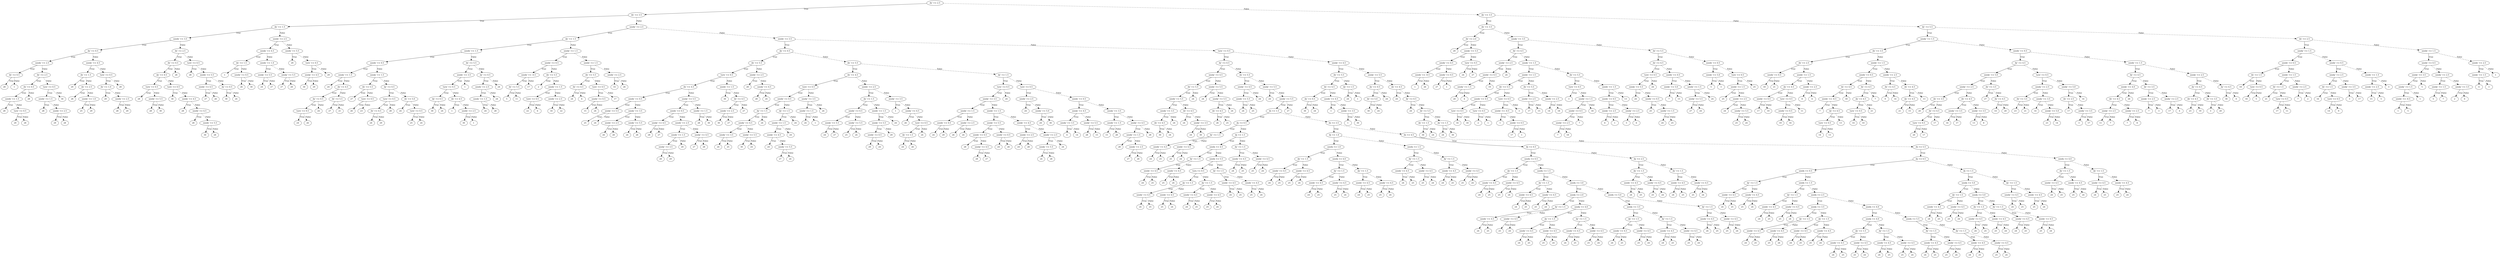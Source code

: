 digraph {
0 [label="dy' <= 2.5"];
1 [label="dx' <= 3.5"];
2 [label="dy' <= 1.5"];
3 [label="seedx' <= 3.5"];
4 [label="dy' <= 0.5"];
5 [label="seedy' <= 2.5"];
6 [label="dx' <= 0.5"];
7 [label="28"];
6 -> 7 [label="True"];
8 [label="1"];
6 -> 8 [style="dashed", label="False"];
5 -> 6 [label="True"];
9 [label="dx' <= 2.5"];
10 [label="dx' <= 0.5"];
11 [label="seedx' <= 1.5"];
12 [label="28"];
11 -> 12 [label="True"];
13 [label="turn' <= 0.5"];
14 [label="29"];
13 -> 14 [label="True"];
15 [label="28"];
13 -> 15 [style="dashed", label="False"];
11 -> 13 [style="dashed", label="False"];
10 -> 11 [label="True"];
16 [label="28"];
10 -> 16 [style="dashed", label="False"];
9 -> 10 [label="True"];
17 [label="turn' <= 0.5"];
18 [label="seedx' <= 1.5"];
19 [label="28"];
18 -> 19 [label="True"];
20 [label="seedx' <= 2.5"];
21 [label="29"];
20 -> 21 [label="True"];
22 [label="28"];
20 -> 22 [style="dashed", label="False"];
18 -> 20 [style="dashed", label="False"];
17 -> 18 [label="True"];
23 [label="30"];
17 -> 23 [style="dashed", label="False"];
9 -> 17 [style="dashed", label="False"];
5 -> 9 [style="dashed", label="False"];
4 -> 5 [label="True"];
24 [label="seedy' <= 4.5"];
25 [label="dx' <= 1.5"];
26 [label="29"];
25 -> 26 [label="True"];
27 [label="dx' <= 2.5"];
28 [label="28"];
27 -> 28 [label="True"];
29 [label="seedx' <= 1.0"];
30 [label="25"];
29 -> 30 [label="True"];
31 [label="29"];
29 -> 31 [style="dashed", label="False"];
27 -> 29 [style="dashed", label="False"];
25 -> 27 [style="dashed", label="False"];
24 -> 25 [label="True"];
32 [label="turn' <= 0.5"];
33 [label="dx' <= 1.0"];
34 [label="29"];
33 -> 34 [label="True"];
35 [label="seedx' <= 2.5"];
36 [label="28"];
35 -> 36 [label="True"];
37 [label="29"];
35 -> 37 [style="dashed", label="False"];
33 -> 35 [style="dashed", label="False"];
32 -> 33 [label="True"];
38 [label="28"];
32 -> 38 [style="dashed", label="False"];
24 -> 32 [style="dashed", label="False"];
4 -> 24 [style="dashed", label="False"];
3 -> 4 [label="True"];
39 [label="dx' <= 2.5"];
40 [label="dx' <= 0.5"];
41 [label="dy' <= 0.5"];
42 [label="turn' <= 0.5"];
43 [label="28"];
42 -> 43 [label="True"];
44 [label="seedx' <= 5.5"];
45 [label="28"];
44 -> 45 [label="True"];
46 [label="30"];
44 -> 46 [style="dashed", label="False"];
42 -> 44 [style="dashed", label="False"];
41 -> 42 [label="True"];
47 [label="turn' <= 0.5"];
48 [label="30"];
47 -> 48 [label="True"];
49 [label="seedy' <= 4.5"];
50 [label="28"];
49 -> 50 [label="True"];
51 [label="seedx' <= 4.5"];
52 [label="28"];
51 -> 52 [label="True"];
53 [label="seedx' <= 5.5"];
54 [label="30"];
53 -> 54 [label="True"];
55 [label="28"];
53 -> 55 [style="dashed", label="False"];
51 -> 53 [style="dashed", label="False"];
49 -> 51 [style="dashed", label="False"];
47 -> 49 [style="dashed", label="False"];
41 -> 47 [style="dashed", label="False"];
40 -> 41 [label="True"];
56 [label="28"];
40 -> 56 [style="dashed", label="False"];
39 -> 40 [label="True"];
57 [label="turn' <= 0.5"];
58 [label="28"];
57 -> 58 [label="True"];
59 [label="seedx' <= 5.5"];
60 [label="seedx' <= 4.5"];
61 [label="27"];
60 -> 61 [label="True"];
62 [label="26"];
60 -> 62 [style="dashed", label="False"];
59 -> 60 [label="True"];
63 [label="dy' <= 0.5"];
64 [label="30"];
63 -> 64 [label="True"];
65 [label="24"];
63 -> 65 [style="dashed", label="False"];
59 -> 63 [style="dashed", label="False"];
57 -> 59 [style="dashed", label="False"];
39 -> 57 [style="dashed", label="False"];
3 -> 39 [style="dashed", label="False"];
2 -> 3 [label="True"];
66 [label="seedx' <= 2.5"];
67 [label="seedy' <= 4.5"];
68 [label="dx' <= 1.5"];
69 [label="1"];
68 -> 69 [label="True"];
70 [label="seedx' <= 0.5"];
71 [label="26"];
70 -> 71 [label="True"];
72 [label="30"];
70 -> 72 [style="dashed", label="False"];
68 -> 70 [style="dashed", label="False"];
67 -> 68 [label="True"];
73 [label="seedx' <= 1.0"];
74 [label="seedy' <= 5.5"];
75 [label="24"];
74 -> 75 [label="True"];
76 [label="27"];
74 -> 76 [style="dashed", label="False"];
73 -> 74 [label="True"];
77 [label="seedy' <= 5.5"];
78 [label="27"];
77 -> 78 [label="True"];
79 [label="28"];
77 -> 79 [style="dashed", label="False"];
73 -> 77 [style="dashed", label="False"];
67 -> 73 [style="dashed", label="False"];
66 -> 67 [label="True"];
80 [label="seedx' <= 5.5"];
81 [label="29"];
80 -> 81 [label="True"];
82 [label="turn' <= 0.5"];
83 [label="seedy' <= 4.5"];
84 [label="30"];
83 -> 84 [label="True"];
85 [label="29"];
83 -> 85 [style="dashed", label="False"];
82 -> 83 [label="True"];
86 [label="29"];
82 -> 86 [style="dashed", label="False"];
80 -> 82 [style="dashed", label="False"];
66 -> 80 [style="dashed", label="False"];
2 -> 66 [style="dashed", label="False"];
1 -> 2 [label="True"];
87 [label="seedy' <= 2.5"];
88 [label="dy' <= 1.5"];
89 [label="seedx' <= 1.5"];
90 [label="seedx' <= 0.5"];
91 [label="seedy' <= 1.5"];
92 [label="24"];
91 -> 92 [label="True"];
93 [label="dx' <= 4.5"];
94 [label="dy' <= 0.5"];
95 [label="turn' <= 0.5"];
96 [label="24"];
95 -> 96 [label="True"];
97 [label="26"];
95 -> 97 [style="dashed", label="False"];
94 -> 95 [label="True"];
98 [label="24"];
94 -> 98 [style="dashed", label="False"];
93 -> 94 [label="True"];
99 [label="dx' <= 5.5"];
100 [label="27"];
99 -> 100 [label="True"];
101 [label="21"];
99 -> 101 [style="dashed", label="False"];
93 -> 99 [style="dashed", label="False"];
91 -> 93 [style="dashed", label="False"];
90 -> 91 [label="True"];
102 [label="seedy' <= 1.5"];
103 [label="dx' <= 5.5"];
104 [label="27"];
103 -> 104 [label="True"];
105 [label="turn' <= 0.5"];
106 [label="26"];
105 -> 106 [label="True"];
107 [label="23"];
105 -> 107 [style="dashed", label="False"];
103 -> 105 [style="dashed", label="False"];
102 -> 103 [label="True"];
108 [label="dy' <= 0.5"];
109 [label="turn' <= 0.5"];
110 [label="dx' <= 4.5"];
111 [label="24"];
110 -> 111 [label="True"];
112 [label="29"];
110 -> 112 [style="dashed", label="False"];
109 -> 110 [label="True"];
113 [label="28"];
109 -> 113 [style="dashed", label="False"];
108 -> 109 [label="True"];
114 [label="dx' <= 5.0"];
115 [label="24"];
114 -> 115 [label="True"];
116 [label="turn' <= 0.5"];
117 [label="25"];
116 -> 117 [label="True"];
118 [label="24"];
116 -> 118 [style="dashed", label="False"];
114 -> 116 [style="dashed", label="False"];
108 -> 114 [style="dashed", label="False"];
102 -> 108 [style="dashed", label="False"];
90 -> 102 [style="dashed", label="False"];
89 -> 90 [label="True"];
119 [label="dx' <= 5.5"];
120 [label="seedx' <= 3.5"];
121 [label="turn' <= 0.5"];
122 [label="dy' <= 0.5"];
123 [label="30"];
122 -> 123 [label="True"];
124 [label="24"];
122 -> 124 [style="dashed", label="False"];
121 -> 122 [label="True"];
125 [label="dx' <= 4.5"];
126 [label="1"];
125 -> 126 [label="True"];
127 [label="seedx' <= 2.5"];
128 [label="30"];
127 -> 128 [label="True"];
129 [label="1"];
127 -> 129 [style="dashed", label="False"];
125 -> 127 [style="dashed", label="False"];
121 -> 125 [style="dashed", label="False"];
120 -> 121 [label="True"];
130 [label="1"];
120 -> 130 [style="dashed", label="False"];
119 -> 120 [label="True"];
131 [label="dy' <= 0.5"];
132 [label="seedx' <= 2.5"];
133 [label="seedy' <= 1.5"];
134 [label="24"];
133 -> 134 [label="True"];
135 [label="28"];
133 -> 135 [style="dashed", label="False"];
132 -> 133 [label="True"];
136 [label="24"];
132 -> 136 [style="dashed", label="False"];
131 -> 132 [label="True"];
137 [label="24"];
131 -> 137 [style="dashed", label="False"];
119 -> 131 [style="dashed", label="False"];
89 -> 119 [style="dashed", label="False"];
88 -> 89 [label="True"];
138 [label="seedy' <= 1.5"];
139 [label="seedx' <= 0.5"];
140 [label="seedx' <= -0.5"];
141 [label="dx' <= 5.5"];
142 [label="5"];
141 -> 142 [label="True"];
143 [label="11"];
141 -> 143 [style="dashed", label="False"];
140 -> 141 [label="True"];
144 [label="17"];
140 -> 144 [style="dashed", label="False"];
139 -> 140 [label="True"];
145 [label="dx' <= 5.5"];
146 [label="2"];
145 -> 146 [label="True"];
147 [label="seedx' <= 1.5"];
148 [label="turn' <= 0.5"];
149 [label="22"];
148 -> 149 [label="True"];
150 [label="6"];
148 -> 150 [style="dashed", label="False"];
147 -> 148 [label="True"];
151 [label="seedx' <= 2.5"];
152 [label="16"];
151 -> 152 [label="True"];
153 [label="22"];
151 -> 153 [style="dashed", label="False"];
147 -> 151 [style="dashed", label="False"];
145 -> 147 [style="dashed", label="False"];
139 -> 145 [style="dashed", label="False"];
138 -> 139 [label="True"];
154 [label="seedx' <= 1.5"];
155 [label="dx' <= 5.5"];
156 [label="dx' <= 4.5"];
157 [label="24"];
156 -> 157 [label="True"];
158 [label="6"];
156 -> 158 [style="dashed", label="False"];
155 -> 156 [label="True"];
159 [label="turn' <= 0.5"];
160 [label="seedx' <= 0.5"];
161 [label="15"];
160 -> 161 [label="True"];
162 [label="24"];
160 -> 162 [style="dashed", label="False"];
159 -> 160 [label="True"];
163 [label="17"];
159 -> 163 [style="dashed", label="False"];
155 -> 159 [style="dashed", label="False"];
154 -> 155 [label="True"];
164 [label="seedx' <= 2.5"];
165 [label="14"];
164 -> 165 [label="True"];
166 [label="26"];
164 -> 166 [style="dashed", label="False"];
154 -> 164 [style="dashed", label="False"];
138 -> 154 [style="dashed", label="False"];
88 -> 138 [style="dashed", label="False"];
87 -> 88 [label="True"];
167 [label="seedx' <= 3.5"];
168 [label="dy' <= 0.5"];
169 [label="dx' <= 5.5"];
170 [label="turn' <= 0.5"];
171 [label="dx' <= 4.5"];
172 [label="seedx' <= 0.5"];
173 [label="seedy' <= 5.5"];
174 [label="25"];
173 -> 174 [label="True"];
175 [label="24"];
173 -> 175 [style="dashed", label="False"];
172 -> 173 [label="True"];
176 [label="seedy' <= 3.5"];
177 [label="seedx' <= 2.5"];
178 [label="26"];
177 -> 178 [label="True"];
179 [label="28"];
177 -> 179 [style="dashed", label="False"];
176 -> 177 [label="True"];
180 [label="seedy' <= 5.5"];
181 [label="24"];
180 -> 181 [label="True"];
182 [label="28"];
180 -> 182 [style="dashed", label="False"];
176 -> 180 [style="dashed", label="False"];
172 -> 176 [style="dashed", label="False"];
171 -> 172 [label="True"];
183 [label="seedy' <= 5.5"];
184 [label="seedx' <= 0.5"];
185 [label="seedy' <= 4.5"];
186 [label="28"];
185 -> 186 [label="True"];
187 [label="27"];
185 -> 187 [style="dashed", label="False"];
184 -> 185 [label="True"];
188 [label="seedx' <= 2.5"];
189 [label="seedx' <= 1.5"];
190 [label="seedy' <= 3.5"];
191 [label="28"];
190 -> 191 [label="True"];
192 [label="29"];
190 -> 192 [style="dashed", label="False"];
189 -> 190 [label="True"];
193 [label="29"];
189 -> 193 [style="dashed", label="False"];
188 -> 189 [label="True"];
194 [label="seedy' <= 4.5"];
195 [label="27"];
194 -> 195 [label="True"];
196 [label="28"];
194 -> 196 [style="dashed", label="False"];
188 -> 194 [style="dashed", label="False"];
184 -> 188 [style="dashed", label="False"];
183 -> 184 [label="True"];
197 [label="seedx' <= 1.5"];
198 [label="28"];
197 -> 198 [label="True"];
199 [label="30"];
197 -> 199 [style="dashed", label="False"];
183 -> 197 [style="dashed", label="False"];
171 -> 183 [style="dashed", label="False"];
170 -> 171 [label="True"];
200 [label="seedx' <= 1.5"];
201 [label="30"];
200 -> 201 [label="True"];
202 [label="dx' <= 4.5"];
203 [label="seedx' <= 2.5"];
204 [label="30"];
203 -> 204 [label="True"];
205 [label="27"];
203 -> 205 [style="dashed", label="False"];
202 -> 203 [label="True"];
206 [label="27"];
202 -> 206 [style="dashed", label="False"];
200 -> 202 [style="dashed", label="False"];
170 -> 200 [style="dashed", label="False"];
169 -> 170 [label="True"];
207 [label="seedx' <= 2.5"];
208 [label="28"];
207 -> 208 [label="True"];
209 [label="seedy' <= 4.5"];
210 [label="28"];
209 -> 210 [label="True"];
211 [label="24"];
209 -> 211 [style="dashed", label="False"];
207 -> 209 [style="dashed", label="False"];
169 -> 207 [style="dashed", label="False"];
168 -> 169 [label="True"];
212 [label="dx' <= 5.5"];
213 [label="dx' <= 4.5"];
214 [label="turn' <= 0.5"];
215 [label="seedx' <= 0.5"];
216 [label="dy' <= 1.5"];
217 [label="seedy' <= 4.5"];
218 [label="seedy' <= 3.5"];
219 [label="24"];
218 -> 219 [label="True"];
220 [label="25"];
218 -> 220 [style="dashed", label="False"];
217 -> 218 [label="True"];
221 [label="seedy' <= 5.5"];
222 [label="30"];
221 -> 222 [label="True"];
223 [label="24"];
221 -> 223 [style="dashed", label="False"];
217 -> 221 [style="dashed", label="False"];
216 -> 217 [label="True"];
224 [label="24"];
216 -> 224 [style="dashed", label="False"];
215 -> 216 [label="True"];
225 [label="dy' <= 1.5"];
226 [label="seedx' <= 1.5"];
227 [label="seedy' <= 4.5"];
228 [label="24"];
227 -> 228 [label="True"];
229 [label="seedy' <= 5.5"];
230 [label="27"];
229 -> 230 [label="True"];
231 [label="24"];
229 -> 231 [style="dashed", label="False"];
227 -> 229 [style="dashed", label="False"];
226 -> 227 [label="True"];
232 [label="24"];
226 -> 232 [style="dashed", label="False"];
225 -> 226 [label="True"];
233 [label="24"];
225 -> 233 [style="dashed", label="False"];
215 -> 225 [style="dashed", label="False"];
214 -> 215 [label="True"];
234 [label="seedy' <= 3.5"];
235 [label="seedx' <= 1.5"];
236 [label="24"];
235 -> 236 [label="True"];
237 [label="1"];
235 -> 237 [style="dashed", label="False"];
234 -> 235 [label="True"];
238 [label="24"];
234 -> 238 [style="dashed", label="False"];
214 -> 234 [style="dashed", label="False"];
213 -> 214 [label="True"];
239 [label="seedx' <= 2.5"];
240 [label="dy' <= 1.5"];
241 [label="seedx' <= 0.5"];
242 [label="seedy' <= 5.5"];
243 [label="24"];
242 -> 243 [label="True"];
244 [label="27"];
242 -> 244 [style="dashed", label="False"];
241 -> 242 [label="True"];
245 [label="seedy' <= 5.5"];
246 [label="25"];
245 -> 246 [label="True"];
247 [label="24"];
245 -> 247 [style="dashed", label="False"];
241 -> 245 [style="dashed", label="False"];
240 -> 241 [label="True"];
248 [label="seedx' <= 1.5"];
249 [label="seedy' <= 5.5"];
250 [label="seedx' <= 0.5"];
251 [label="29"];
250 -> 251 [label="True"];
252 [label="24"];
250 -> 252 [style="dashed", label="False"];
249 -> 250 [label="True"];
253 [label="29"];
249 -> 253 [style="dashed", label="False"];
248 -> 249 [label="True"];
254 [label="24"];
248 -> 254 [style="dashed", label="False"];
240 -> 248 [style="dashed", label="False"];
239 -> 240 [label="True"];
255 [label="seedy' <= 3.5"];
256 [label="1"];
255 -> 256 [label="True"];
257 [label="seedy' <= 4.5"];
258 [label="26"];
257 -> 258 [label="True"];
259 [label="turn' <= 0.5"];
260 [label="dy' <= 1.5"];
261 [label="24"];
260 -> 261 [label="True"];
262 [label="26"];
260 -> 262 [style="dashed", label="False"];
259 -> 260 [label="True"];
263 [label="24"];
259 -> 263 [style="dashed", label="False"];
257 -> 259 [style="dashed", label="False"];
255 -> 257 [style="dashed", label="False"];
239 -> 255 [style="dashed", label="False"];
213 -> 239 [style="dashed", label="False"];
212 -> 213 [label="True"];
264 [label="dy' <= 1.5"];
265 [label="turn' <= 0.5"];
266 [label="seedy' <= 3.5"];
267 [label="seedx' <= 1.5"];
268 [label="seedx' <= 0.5"];
269 [label="24"];
268 -> 269 [label="True"];
270 [label="29"];
268 -> 270 [style="dashed", label="False"];
267 -> 268 [label="True"];
271 [label="seedx' <= 2.5"];
272 [label="26"];
271 -> 272 [label="True"];
273 [label="24"];
271 -> 273 [style="dashed", label="False"];
267 -> 271 [style="dashed", label="False"];
266 -> 267 [label="True"];
274 [label="seedx' <= 1.5"];
275 [label="seedy' <= 5.5"];
276 [label="seedx' <= 0.5"];
277 [label="28"];
276 -> 277 [label="True"];
278 [label="seedy' <= 4.5"];
279 [label="28"];
278 -> 279 [label="True"];
280 [label="27"];
278 -> 280 [style="dashed", label="False"];
276 -> 278 [style="dashed", label="False"];
275 -> 276 [label="True"];
281 [label="seedx' <= 0.5"];
282 [label="24"];
281 -> 282 [label="True"];
283 [label="26"];
281 -> 283 [style="dashed", label="False"];
275 -> 281 [style="dashed", label="False"];
274 -> 275 [label="True"];
284 [label="seedy' <= 4.5"];
285 [label="seedx' <= 2.5"];
286 [label="24"];
285 -> 286 [label="True"];
287 [label="28"];
285 -> 287 [style="dashed", label="False"];
284 -> 285 [label="True"];
288 [label="seedx' <= 2.5"];
289 [label="seedy' <= 5.5"];
290 [label="24"];
289 -> 290 [label="True"];
291 [label="28"];
289 -> 291 [style="dashed", label="False"];
288 -> 289 [label="True"];
292 [label="24"];
288 -> 292 [style="dashed", label="False"];
284 -> 288 [style="dashed", label="False"];
274 -> 284 [style="dashed", label="False"];
266 -> 274 [style="dashed", label="False"];
265 -> 266 [label="True"];
293 [label="24"];
265 -> 293 [style="dashed", label="False"];
264 -> 265 [label="True"];
294 [label="turn' <= 0.5"];
295 [label="seedx' <= 2.5"];
296 [label="24"];
295 -> 296 [label="True"];
297 [label="seedy' <= 5.0"];
298 [label="24"];
297 -> 298 [label="True"];
299 [label="30"];
297 -> 299 [style="dashed", label="False"];
295 -> 297 [style="dashed", label="False"];
294 -> 295 [label="True"];
300 [label="seedx' <= 0.5"];
301 [label="seedy' <= 4.5"];
302 [label="seedy' <= 3.5"];
303 [label="4"];
302 -> 303 [label="True"];
304 [label="14"];
302 -> 304 [style="dashed", label="False"];
301 -> 302 [label="True"];
305 [label="seedy' <= 5.5"];
306 [label="28"];
305 -> 306 [label="True"];
307 [label="15"];
305 -> 307 [style="dashed", label="False"];
301 -> 305 [style="dashed", label="False"];
300 -> 301 [label="True"];
308 [label="seedy' <= 3.5"];
309 [label="seedx' <= 1.5"];
310 [label="15"];
309 -> 310 [label="True"];
311 [label="28"];
309 -> 311 [style="dashed", label="False"];
308 -> 309 [label="True"];
312 [label="seedy' <= 4.5"];
313 [label="seedx' <= 1.5"];
314 [label="28"];
313 -> 314 [label="True"];
315 [label="seedx' <= 2.5"];
316 [label="27"];
315 -> 316 [label="True"];
317 [label="28"];
315 -> 317 [style="dashed", label="False"];
313 -> 315 [style="dashed", label="False"];
312 -> 313 [label="True"];
318 [label="28"];
312 -> 318 [style="dashed", label="False"];
308 -> 312 [style="dashed", label="False"];
300 -> 308 [style="dashed", label="False"];
294 -> 300 [style="dashed", label="False"];
264 -> 294 [style="dashed", label="False"];
212 -> 264 [style="dashed", label="False"];
168 -> 212 [style="dashed", label="False"];
167 -> 168 [label="True"];
319 [label="turn' <= 0.5"];
320 [label="dy' <= 0.5"];
321 [label="seedy' <= 4.5"];
322 [label="dx' <= 5.5"];
323 [label="seedx' <= 5.5"];
324 [label="seedy' <= 3.5"];
325 [label="dx' <= 4.5"];
326 [label="30"];
325 -> 326 [label="True"];
327 [label="24"];
325 -> 327 [style="dashed", label="False"];
324 -> 325 [label="True"];
328 [label="24"];
324 -> 328 [style="dashed", label="False"];
323 -> 324 [label="True"];
329 [label="dx' <= 4.5"];
330 [label="24"];
329 -> 330 [label="True"];
331 [label="seedy' <= 3.5"];
332 [label="24"];
331 -> 332 [label="True"];
333 [label="30"];
331 -> 333 [style="dashed", label="False"];
329 -> 331 [style="dashed", label="False"];
323 -> 329 [style="dashed", label="False"];
322 -> 323 [label="True"];
334 [label="24"];
322 -> 334 [style="dashed", label="False"];
321 -> 322 [label="True"];
335 [label="seedx' <= 5.5"];
336 [label="24"];
335 -> 336 [label="True"];
337 [label="seedy' <= 5.5"];
338 [label="dx' <= 4.5"];
339 [label="26"];
338 -> 339 [label="True"];
340 [label="25"];
338 -> 340 [style="dashed", label="False"];
337 -> 338 [label="True"];
341 [label="24"];
337 -> 341 [style="dashed", label="False"];
335 -> 337 [style="dashed", label="False"];
321 -> 335 [style="dashed", label="False"];
320 -> 321 [label="True"];
342 [label="dx' <= 5.5"];
343 [label="seedy' <= 4.5"];
344 [label="seedx' <= 5.5"];
345 [label="24"];
344 -> 345 [label="True"];
346 [label="25"];
344 -> 346 [style="dashed", label="False"];
343 -> 344 [label="True"];
347 [label="24"];
343 -> 347 [style="dashed", label="False"];
342 -> 343 [label="True"];
348 [label="seedy' <= 5.5"];
349 [label="24"];
348 -> 349 [label="True"];
350 [label="seedx' <= 5.5"];
351 [label="dx <= 1.5"];
352 [label="dy <= 0.5"];
353 [label="dy' <= 1.5"];
354 [label="seedx' <= 4.5"];
355 [label="24"];
354 -> 355 [label="True"];
356 [label="25"];
354 -> 356 [style="dashed", label="False"];
353 -> 354 [label="True"];
357 [label="seedx' <= 4.5"];
358 [label="25"];
357 -> 358 [label="True"];
359 [label="24"];
357 -> 359 [style="dashed", label="False"];
353 -> 357 [style="dashed", label="False"];
352 -> 353 [label="True"];
360 [label="dy <= 1.5"];
361 [label="seedx <= 4.5"];
362 [label="dy' <= 1.5"];
363 [label="seedx' <= 4.5"];
364 [label="24"];
363 -> 364 [label="True"];
365 [label="25"];
363 -> 365 [style="dashed", label="False"];
362 -> 363 [label="True"];
366 [label="seedx' <= 4.5"];
367 [label="25"];
366 -> 367 [label="True"];
368 [label="24"];
366 -> 368 [style="dashed", label="False"];
362 -> 366 [style="dashed", label="False"];
361 -> 362 [label="True"];
369 [label="seedx <= 5.5"];
370 [label="turn <= 0.5"];
371 [label="dy' <= 1.5"];
372 [label="seedx' <= 4.5"];
373 [label="24"];
372 -> 373 [label="True"];
374 [label="25"];
372 -> 374 [style="dashed", label="False"];
371 -> 372 [label="True"];
375 [label="seedx' <= 4.5"];
376 [label="25"];
375 -> 376 [label="True"];
377 [label="24"];
375 -> 377 [style="dashed", label="False"];
371 -> 375 [style="dashed", label="False"];
370 -> 371 [label="True"];
378 [label="dy' <= 1.5"];
379 [label="seedx' <= 4.5"];
380 [label="24"];
379 -> 380 [label="True"];
381 [label="25"];
379 -> 381 [style="dashed", label="False"];
378 -> 379 [label="True"];
382 [label="seedx' <= 4.5"];
383 [label="25"];
382 -> 383 [label="True"];
384 [label="24"];
382 -> 384 [style="dashed", label="False"];
378 -> 382 [style="dashed", label="False"];
370 -> 378 [style="dashed", label="False"];
369 -> 370 [label="True"];
385 [label="dy' <= 1.5"];
386 [label="seedx' <= 4.5"];
387 [label="24"];
386 -> 387 [label="True"];
388 [label="25"];
386 -> 388 [style="dashed", label="False"];
385 -> 386 [label="True"];
389 [label="seedx' <= 4.5"];
390 [label="25"];
389 -> 390 [label="True"];
391 [label="24"];
389 -> 391 [style="dashed", label="False"];
385 -> 389 [style="dashed", label="False"];
369 -> 385 [style="dashed", label="False"];
361 -> 369 [style="dashed", label="False"];
360 -> 361 [label="True"];
392 [label="dy' <= 1.5"];
393 [label="seedx' <= 4.5"];
394 [label="24"];
393 -> 394 [label="True"];
395 [label="25"];
393 -> 395 [style="dashed", label="False"];
392 -> 393 [label="True"];
396 [label="seedx' <= 4.5"];
397 [label="25"];
396 -> 397 [label="True"];
398 [label="24"];
396 -> 398 [style="dashed", label="False"];
392 -> 396 [style="dashed", label="False"];
360 -> 392 [style="dashed", label="False"];
352 -> 360 [style="dashed", label="False"];
351 -> 352 [label="True"];
399 [label="dx <= 3.5"];
400 [label="dy <= 1.0"];
401 [label="seedx <= 1.0"];
402 [label="dy' <= 1.5"];
403 [label="seedx' <= 4.5"];
404 [label="24"];
403 -> 404 [label="True"];
405 [label="25"];
403 -> 405 [style="dashed", label="False"];
402 -> 403 [label="True"];
406 [label="seedx' <= 4.5"];
407 [label="25"];
406 -> 407 [label="True"];
408 [label="24"];
406 -> 408 [style="dashed", label="False"];
402 -> 406 [style="dashed", label="False"];
401 -> 402 [label="True"];
409 [label="seedx <= 4.0"];
410 [label="dy' <= 1.5"];
411 [label="seedx' <= 4.5"];
412 [label="24"];
411 -> 412 [label="True"];
413 [label="25"];
411 -> 413 [style="dashed", label="False"];
410 -> 411 [label="True"];
414 [label="seedx' <= 4.5"];
415 [label="25"];
414 -> 415 [label="True"];
416 [label="24"];
414 -> 416 [style="dashed", label="False"];
410 -> 414 [style="dashed", label="False"];
409 -> 410 [label="True"];
417 [label="dy' <= 1.5"];
418 [label="seedx' <= 4.5"];
419 [label="24"];
418 -> 419 [label="True"];
420 [label="25"];
418 -> 420 [style="dashed", label="False"];
417 -> 418 [label="True"];
421 [label="seedx' <= 4.5"];
422 [label="25"];
421 -> 422 [label="True"];
423 [label="24"];
421 -> 423 [style="dashed", label="False"];
417 -> 421 [style="dashed", label="False"];
409 -> 417 [style="dashed", label="False"];
401 -> 409 [style="dashed", label="False"];
400 -> 401 [label="True"];
424 [label="seedx <= 1.5"];
425 [label="dy' <= 1.5"];
426 [label="seedx' <= 4.5"];
427 [label="24"];
426 -> 427 [label="True"];
428 [label="25"];
426 -> 428 [style="dashed", label="False"];
425 -> 426 [label="True"];
429 [label="seedx' <= 4.5"];
430 [label="25"];
429 -> 430 [label="True"];
431 [label="24"];
429 -> 431 [style="dashed", label="False"];
425 -> 429 [style="dashed", label="False"];
424 -> 425 [label="True"];
432 [label="dy' <= 1.5"];
433 [label="seedx' <= 4.5"];
434 [label="24"];
433 -> 434 [label="True"];
435 [label="25"];
433 -> 435 [style="dashed", label="False"];
432 -> 433 [label="True"];
436 [label="seedx' <= 4.5"];
437 [label="25"];
436 -> 437 [label="True"];
438 [label="24"];
436 -> 438 [style="dashed", label="False"];
432 -> 436 [style="dashed", label="False"];
424 -> 432 [style="dashed", label="False"];
400 -> 424 [style="dashed", label="False"];
399 -> 400 [label="True"];
439 [label="dx <= 4.5"];
440 [label="dy <= 0.5"];
441 [label="seedx <= 0.5"];
442 [label="dy' <= 1.5"];
443 [label="seedx' <= 4.5"];
444 [label="24"];
443 -> 444 [label="True"];
445 [label="25"];
443 -> 445 [style="dashed", label="False"];
442 -> 443 [label="True"];
446 [label="seedx' <= 4.5"];
447 [label="25"];
446 -> 447 [label="True"];
448 [label="24"];
446 -> 448 [style="dashed", label="False"];
442 -> 446 [style="dashed", label="False"];
441 -> 442 [label="True"];
449 [label="seedx <= 1.5"];
450 [label="dy' <= 1.5"];
451 [label="seedx' <= 4.5"];
452 [label="24"];
451 -> 452 [label="True"];
453 [label="25"];
451 -> 453 [style="dashed", label="False"];
450 -> 451 [label="True"];
454 [label="seedx' <= 4.5"];
455 [label="25"];
454 -> 455 [label="True"];
456 [label="24"];
454 -> 456 [style="dashed", label="False"];
450 -> 454 [style="dashed", label="False"];
449 -> 450 [label="True"];
457 [label="seedx <= 3.0"];
458 [label="seedy <= 2.0"];
459 [label="dy' <= 1.5"];
460 [label="seedx' <= 4.5"];
461 [label="24"];
460 -> 461 [label="True"];
462 [label="25"];
460 -> 462 [style="dashed", label="False"];
459 -> 460 [label="True"];
463 [label="seedx' <= 4.5"];
464 [label="25"];
463 -> 464 [label="True"];
465 [label="24"];
463 -> 465 [style="dashed", label="False"];
459 -> 463 [style="dashed", label="False"];
458 -> 459 [label="True"];
466 [label="seedy <= 4.0"];
467 [label="dy' <= 1.5"];
468 [label="seedx' <= 4.5"];
469 [label="24"];
468 -> 469 [label="True"];
470 [label="25"];
468 -> 470 [style="dashed", label="False"];
467 -> 468 [label="True"];
471 [label="seedx' <= 4.5"];
472 [label="25"];
471 -> 472 [label="True"];
473 [label="24"];
471 -> 473 [style="dashed", label="False"];
467 -> 471 [style="dashed", label="False"];
466 -> 467 [label="True"];
474 [label="dy' <= 1.5"];
475 [label="seedx' <= 4.5"];
476 [label="24"];
475 -> 476 [label="True"];
477 [label="25"];
475 -> 477 [style="dashed", label="False"];
474 -> 475 [label="True"];
478 [label="seedx' <= 4.5"];
479 [label="25"];
478 -> 479 [label="True"];
480 [label="24"];
478 -> 480 [style="dashed", label="False"];
474 -> 478 [style="dashed", label="False"];
466 -> 474 [style="dashed", label="False"];
458 -> 466 [style="dashed", label="False"];
457 -> 458 [label="True"];
481 [label="seedx <= 5.0"];
482 [label="seedy <= 3.5"];
483 [label="dy' <= 1.5"];
484 [label="seedx' <= 4.5"];
485 [label="24"];
484 -> 485 [label="True"];
486 [label="25"];
484 -> 486 [style="dashed", label="False"];
483 -> 484 [label="True"];
487 [label="seedx' <= 4.5"];
488 [label="25"];
487 -> 488 [label="True"];
489 [label="24"];
487 -> 489 [style="dashed", label="False"];
483 -> 487 [style="dashed", label="False"];
482 -> 483 [label="True"];
490 [label="dy' <= 1.5"];
491 [label="seedx' <= 4.5"];
492 [label="24"];
491 -> 492 [label="True"];
493 [label="25"];
491 -> 493 [style="dashed", label="False"];
490 -> 491 [label="True"];
494 [label="seedx' <= 4.5"];
495 [label="25"];
494 -> 495 [label="True"];
496 [label="24"];
494 -> 496 [style="dashed", label="False"];
490 -> 494 [style="dashed", label="False"];
482 -> 490 [style="dashed", label="False"];
481 -> 482 [label="True"];
497 [label="dy' <= 1.5"];
498 [label="seedx' <= 4.5"];
499 [label="24"];
498 -> 499 [label="True"];
500 [label="25"];
498 -> 500 [style="dashed", label="False"];
497 -> 498 [label="True"];
501 [label="seedx' <= 4.5"];
502 [label="25"];
501 -> 502 [label="True"];
503 [label="24"];
501 -> 503 [style="dashed", label="False"];
497 -> 501 [style="dashed", label="False"];
481 -> 497 [style="dashed", label="False"];
457 -> 481 [style="dashed", label="False"];
449 -> 457 [style="dashed", label="False"];
441 -> 449 [style="dashed", label="False"];
440 -> 441 [label="True"];
504 [label="dy <= 2.5"];
505 [label="dy' <= 1.5"];
506 [label="seedx' <= 4.5"];
507 [label="24"];
506 -> 507 [label="True"];
508 [label="25"];
506 -> 508 [style="dashed", label="False"];
505 -> 506 [label="True"];
509 [label="seedx' <= 4.5"];
510 [label="25"];
509 -> 510 [label="True"];
511 [label="24"];
509 -> 511 [style="dashed", label="False"];
505 -> 509 [style="dashed", label="False"];
504 -> 505 [label="True"];
512 [label="dy' <= 1.5"];
513 [label="seedx' <= 4.5"];
514 [label="24"];
513 -> 514 [label="True"];
515 [label="25"];
513 -> 515 [style="dashed", label="False"];
512 -> 513 [label="True"];
516 [label="seedx' <= 4.5"];
517 [label="25"];
516 -> 517 [label="True"];
518 [label="24"];
516 -> 518 [style="dashed", label="False"];
512 -> 516 [style="dashed", label="False"];
504 -> 512 [style="dashed", label="False"];
440 -> 504 [style="dashed", label="False"];
439 -> 440 [label="True"];
519 [label="dx <= 5.5"];
520 [label="dy <= 0.5"];
521 [label="seedx <= 0.5"];
522 [label="dy' <= 1.5"];
523 [label="seedx' <= 4.5"];
524 [label="24"];
523 -> 524 [label="True"];
525 [label="25"];
523 -> 525 [style="dashed", label="False"];
522 -> 523 [label="True"];
526 [label="seedx' <= 4.5"];
527 [label="25"];
526 -> 527 [label="True"];
528 [label="24"];
526 -> 528 [style="dashed", label="False"];
522 -> 526 [style="dashed", label="False"];
521 -> 522 [label="True"];
529 [label="seedx <= 1.5"];
530 [label="dy' <= 1.5"];
531 [label="seedx' <= 4.5"];
532 [label="24"];
531 -> 532 [label="True"];
533 [label="25"];
531 -> 533 [style="dashed", label="False"];
530 -> 531 [label="True"];
534 [label="seedx' <= 4.5"];
535 [label="25"];
534 -> 535 [label="True"];
536 [label="24"];
534 -> 536 [style="dashed", label="False"];
530 -> 534 [style="dashed", label="False"];
529 -> 530 [label="True"];
537 [label="seedx <= 2.5"];
538 [label="seedy <= 3.5"];
539 [label="dy' <= 1.5"];
540 [label="seedx' <= 4.5"];
541 [label="24"];
540 -> 541 [label="True"];
542 [label="25"];
540 -> 542 [style="dashed", label="False"];
539 -> 540 [label="True"];
543 [label="seedx' <= 4.5"];
544 [label="25"];
543 -> 544 [label="True"];
545 [label="24"];
543 -> 545 [style="dashed", label="False"];
539 -> 543 [style="dashed", label="False"];
538 -> 539 [label="True"];
546 [label="dy' <= 1.5"];
547 [label="seedx' <= 4.5"];
548 [label="24"];
547 -> 548 [label="True"];
549 [label="25"];
547 -> 549 [style="dashed", label="False"];
546 -> 547 [label="True"];
550 [label="seedx' <= 4.5"];
551 [label="25"];
550 -> 551 [label="True"];
552 [label="24"];
550 -> 552 [style="dashed", label="False"];
546 -> 550 [style="dashed", label="False"];
538 -> 546 [style="dashed", label="False"];
537 -> 538 [label="True"];
553 [label="seedx <= 4.0"];
554 [label="seedy <= 4.0"];
555 [label="dy' <= 1.5"];
556 [label="seedx' <= 4.5"];
557 [label="24"];
556 -> 557 [label="True"];
558 [label="25"];
556 -> 558 [style="dashed", label="False"];
555 -> 556 [label="True"];
559 [label="seedx' <= 4.5"];
560 [label="25"];
559 -> 560 [label="True"];
561 [label="24"];
559 -> 561 [style="dashed", label="False"];
555 -> 559 [style="dashed", label="False"];
554 -> 555 [label="True"];
562 [label="dy' <= 1.5"];
563 [label="seedx' <= 4.5"];
564 [label="24"];
563 -> 564 [label="True"];
565 [label="25"];
563 -> 565 [style="dashed", label="False"];
562 -> 563 [label="True"];
566 [label="seedx' <= 4.5"];
567 [label="25"];
566 -> 567 [label="True"];
568 [label="24"];
566 -> 568 [style="dashed", label="False"];
562 -> 566 [style="dashed", label="False"];
554 -> 562 [style="dashed", label="False"];
553 -> 554 [label="True"];
569 [label="seedx <= 5.5"];
570 [label="dy' <= 1.5"];
571 [label="seedx' <= 4.5"];
572 [label="24"];
571 -> 572 [label="True"];
573 [label="25"];
571 -> 573 [style="dashed", label="False"];
570 -> 571 [label="True"];
574 [label="seedx' <= 4.5"];
575 [label="25"];
574 -> 575 [label="True"];
576 [label="24"];
574 -> 576 [style="dashed", label="False"];
570 -> 574 [style="dashed", label="False"];
569 -> 570 [label="True"];
577 [label="dy' <= 1.5"];
578 [label="seedx' <= 4.5"];
579 [label="24"];
578 -> 579 [label="True"];
580 [label="25"];
578 -> 580 [style="dashed", label="False"];
577 -> 578 [label="True"];
581 [label="seedx' <= 4.5"];
582 [label="25"];
581 -> 582 [label="True"];
583 [label="24"];
581 -> 583 [style="dashed", label="False"];
577 -> 581 [style="dashed", label="False"];
569 -> 577 [style="dashed", label="False"];
553 -> 569 [style="dashed", label="False"];
537 -> 553 [style="dashed", label="False"];
529 -> 537 [style="dashed", label="False"];
521 -> 529 [style="dashed", label="False"];
520 -> 521 [label="True"];
584 [label="dy <= 1.5"];
585 [label="seedx <= 5.0"];
586 [label="dy' <= 1.5"];
587 [label="seedx' <= 4.5"];
588 [label="24"];
587 -> 588 [label="True"];
589 [label="25"];
587 -> 589 [style="dashed", label="False"];
586 -> 587 [label="True"];
590 [label="seedx' <= 4.5"];
591 [label="25"];
590 -> 591 [label="True"];
592 [label="24"];
590 -> 592 [style="dashed", label="False"];
586 -> 590 [style="dashed", label="False"];
585 -> 586 [label="True"];
593 [label="seedy <= 5.0"];
594 [label="dy' <= 1.5"];
595 [label="seedx' <= 4.5"];
596 [label="24"];
595 -> 596 [label="True"];
597 [label="25"];
595 -> 597 [style="dashed", label="False"];
594 -> 595 [label="True"];
598 [label="seedx' <= 4.5"];
599 [label="25"];
598 -> 599 [label="True"];
600 [label="24"];
598 -> 600 [style="dashed", label="False"];
594 -> 598 [style="dashed", label="False"];
593 -> 594 [label="True"];
601 [label="dy' <= 1.5"];
602 [label="seedx' <= 4.5"];
603 [label="24"];
602 -> 603 [label="True"];
604 [label="25"];
602 -> 604 [style="dashed", label="False"];
601 -> 602 [label="True"];
605 [label="seedx' <= 4.5"];
606 [label="25"];
605 -> 606 [label="True"];
607 [label="24"];
605 -> 607 [style="dashed", label="False"];
601 -> 605 [style="dashed", label="False"];
593 -> 601 [style="dashed", label="False"];
585 -> 593 [style="dashed", label="False"];
584 -> 585 [label="True"];
608 [label="dy' <= 1.5"];
609 [label="seedx' <= 4.5"];
610 [label="24"];
609 -> 610 [label="True"];
611 [label="25"];
609 -> 611 [style="dashed", label="False"];
608 -> 609 [label="True"];
612 [label="seedx' <= 4.5"];
613 [label="25"];
612 -> 613 [label="True"];
614 [label="24"];
612 -> 614 [style="dashed", label="False"];
608 -> 612 [style="dashed", label="False"];
584 -> 608 [style="dashed", label="False"];
520 -> 584 [style="dashed", label="False"];
519 -> 520 [label="True"];
615 [label="seedx <= 4.0"];
616 [label="dy' <= 1.5"];
617 [label="seedx' <= 4.5"];
618 [label="24"];
617 -> 618 [label="True"];
619 [label="25"];
617 -> 619 [style="dashed", label="False"];
616 -> 617 [label="True"];
620 [label="seedx' <= 4.5"];
621 [label="25"];
620 -> 621 [label="True"];
622 [label="24"];
620 -> 622 [style="dashed", label="False"];
616 -> 620 [style="dashed", label="False"];
615 -> 616 [label="True"];
623 [label="dy' <= 1.5"];
624 [label="seedx' <= 4.5"];
625 [label="24"];
624 -> 625 [label="True"];
626 [label="25"];
624 -> 626 [style="dashed", label="False"];
623 -> 624 [label="True"];
627 [label="seedx' <= 4.5"];
628 [label="25"];
627 -> 628 [label="True"];
629 [label="24"];
627 -> 629 [style="dashed", label="False"];
623 -> 627 [style="dashed", label="False"];
615 -> 623 [style="dashed", label="False"];
519 -> 615 [style="dashed", label="False"];
439 -> 519 [style="dashed", label="False"];
399 -> 439 [style="dashed", label="False"];
351 -> 399 [style="dashed", label="False"];
350 -> 351 [label="True"];
630 [label="27"];
350 -> 630 [style="dashed", label="False"];
348 -> 350 [style="dashed", label="False"];
342 -> 348 [style="dashed", label="False"];
320 -> 342 [style="dashed", label="False"];
319 -> 320 [label="True"];
631 [label="seedy' <= 4.5"];
632 [label="dx' <= 5.5"];
633 [label="dx' <= 4.5"];
634 [label="dy' <= 0.5"];
635 [label="30"];
634 -> 635 [label="True"];
636 [label="24"];
634 -> 636 [style="dashed", label="False"];
633 -> 634 [label="True"];
637 [label="seedx' <= 4.5"];
638 [label="1"];
637 -> 638 [label="True"];
639 [label="seedy' <= 3.5"];
640 [label="1"];
639 -> 640 [label="True"];
641 [label="30"];
639 -> 641 [style="dashed", label="False"];
637 -> 639 [style="dashed", label="False"];
633 -> 637 [style="dashed", label="False"];
632 -> 633 [label="True"];
642 [label="dy' <= 1.5"];
643 [label="24"];
642 -> 643 [label="True"];
644 [label="1"];
642 -> 644 [style="dashed", label="False"];
632 -> 642 [style="dashed", label="False"];
631 -> 632 [label="True"];
645 [label="seedy' <= 5.5"];
646 [label="dy' <= 0.5"];
647 [label="dx' <= 5.0"];
648 [label="30"];
647 -> 648 [label="True"];
649 [label="24"];
647 -> 649 [style="dashed", label="False"];
646 -> 647 [label="True"];
650 [label="24"];
646 -> 650 [style="dashed", label="False"];
645 -> 646 [label="True"];
651 [label="dx' <= 4.5"];
652 [label="24"];
651 -> 652 [label="True"];
653 [label="dy' <= 0.5"];
654 [label="24"];
653 -> 654 [label="True"];
655 [label="dx' <= 5.5"];
656 [label="dy' <= 1.5"];
657 [label="30"];
656 -> 657 [label="True"];
658 [label="24"];
656 -> 658 [style="dashed", label="False"];
655 -> 656 [label="True"];
659 [label="dy' <= 1.5"];
660 [label="24"];
659 -> 660 [label="True"];
661 [label="30"];
659 -> 661 [style="dashed", label="False"];
655 -> 659 [style="dashed", label="False"];
653 -> 655 [style="dashed", label="False"];
651 -> 653 [style="dashed", label="False"];
645 -> 651 [style="dashed", label="False"];
631 -> 645 [style="dashed", label="False"];
319 -> 631 [style="dashed", label="False"];
167 -> 319 [style="dashed", label="False"];
87 -> 167 [style="dashed", label="False"];
1 -> 87 [style="dashed", label="False"];
0 -> 1 [label="True"];
662 [label="dy' <= 3.5"];
663 [label="dx' <= 3.5"];
664 [label="dx' <= 2.0"];
665 [label="29"];
664 -> 665 [label="True"];
666 [label="seedy' <= 5.5"];
667 [label="seedy' <= 4.5"];
668 [label="seedx' <= -0.5"];
669 [label="1"];
668 -> 669 [label="True"];
670 [label="26"];
668 -> 670 [style="dashed", label="False"];
667 -> 668 [label="True"];
671 [label="seedx' <= 0.5"];
672 [label="27"];
671 -> 672 [label="True"];
673 [label="1"];
671 -> 673 [style="dashed", label="False"];
667 -> 671 [style="dashed", label="False"];
666 -> 667 [label="True"];
674 [label="turn' <= 0.5"];
675 [label="24"];
674 -> 675 [label="True"];
676 [label="27"];
674 -> 676 [style="dashed", label="False"];
666 -> 674 [style="dashed", label="False"];
664 -> 666 [style="dashed", label="False"];
663 -> 664 [label="True"];
677 [label="seedy' <= 3.5"];
678 [label="dx' <= 4.5"];
679 [label="seedy' <= 2.5"];
680 [label="seedx' <= 0.5"];
681 [label="seedy' <= 1.5"];
682 [label="20"];
681 -> 682 [label="True"];
683 [label="4"];
681 -> 683 [style="dashed", label="False"];
680 -> 681 [label="True"];
684 [label="19"];
680 -> 684 [style="dashed", label="False"];
679 -> 680 [label="True"];
685 [label="24"];
679 -> 685 [style="dashed", label="False"];
678 -> 679 [label="True"];
686 [label="seedy' <= 1.5"];
687 [label="seedx' <= 1.5"];
688 [label="dx' <= 5.5"];
689 [label="seedx' <= 0.5"];
690 [label="turn' <= 0.5"];
691 [label="16"];
690 -> 691 [label="True"];
692 [label="18"];
690 -> 692 [style="dashed", label="False"];
689 -> 690 [label="True"];
693 [label="turn' <= 0.5"];
694 [label="2"];
693 -> 694 [label="True"];
695 [label="1"];
693 -> 695 [style="dashed", label="False"];
689 -> 693 [style="dashed", label="False"];
688 -> 689 [label="True"];
696 [label="turn' <= 0.5"];
697 [label="seedx' <= -0.5"];
698 [label="1"];
697 -> 698 [label="True"];
699 [label="seedx' <= 0.5"];
700 [label="17"];
699 -> 700 [label="True"];
701 [label="1"];
699 -> 701 [style="dashed", label="False"];
697 -> 699 [style="dashed", label="False"];
696 -> 697 [label="True"];
702 [label="3"];
696 -> 702 [style="dashed", label="False"];
688 -> 696 [style="dashed", label="False"];
687 -> 688 [label="True"];
703 [label="dx' <= 5.5"];
704 [label="seedx' <= 2.5"];
705 [label="17"];
704 -> 705 [label="True"];
706 [label="15"];
704 -> 706 [style="dashed", label="False"];
703 -> 704 [label="True"];
707 [label="seedx' <= 2.5"];
708 [label="14"];
707 -> 708 [label="True"];
709 [label="18"];
707 -> 709 [style="dashed", label="False"];
703 -> 707 [style="dashed", label="False"];
687 -> 703 [style="dashed", label="False"];
686 -> 687 [label="True"];
710 [label="dx' <= 5.5"];
711 [label="turn' <= 0.5"];
712 [label="3"];
711 -> 712 [label="True"];
713 [label="seedx' <= 1.5"];
714 [label="seedx' <= 0.5"];
715 [label="seedy' <= 2.5"];
716 [label="7"];
715 -> 716 [label="True"];
717 [label="18"];
715 -> 717 [style="dashed", label="False"];
714 -> 715 [label="True"];
718 [label="7"];
714 -> 718 [style="dashed", label="False"];
713 -> 714 [label="True"];
719 [label="18"];
713 -> 719 [style="dashed", label="False"];
711 -> 713 [style="dashed", label="False"];
710 -> 711 [label="True"];
720 [label="seedx' <= 1.5"];
721 [label="seedx' <= 0.5"];
722 [label="seedy' <= 2.5"];
723 [label="6"];
722 -> 723 [label="True"];
724 [label="1"];
722 -> 724 [style="dashed", label="False"];
721 -> 722 [label="True"];
725 [label="seedy' <= 2.5"];
726 [label="5"];
725 -> 726 [label="True"];
727 [label="6"];
725 -> 727 [style="dashed", label="False"];
721 -> 725 [style="dashed", label="False"];
720 -> 721 [label="True"];
728 [label="13"];
720 -> 728 [style="dashed", label="False"];
710 -> 720 [style="dashed", label="False"];
686 -> 710 [style="dashed", label="False"];
678 -> 686 [style="dashed", label="False"];
677 -> 678 [label="True"];
729 [label="dx' <= 5.5"];
730 [label="dx' <= 4.5"];
731 [label="turn' <= 0.5"];
732 [label="seedy' <= 5.5"];
733 [label="24"];
732 -> 733 [label="True"];
734 [label="seedx' <= 0.5"];
735 [label="25"];
734 -> 735 [label="True"];
736 [label="seedx' <= 1.5"];
737 [label="24"];
736 -> 737 [label="True"];
738 [label="25"];
736 -> 738 [style="dashed", label="False"];
734 -> 736 [style="dashed", label="False"];
732 -> 734 [style="dashed", label="False"];
731 -> 732 [label="True"];
739 [label="24"];
731 -> 739 [style="dashed", label="False"];
730 -> 731 [label="True"];
740 [label="seedx' <= 0.5"];
741 [label="seedy' <= 5.0"];
742 [label="7"];
741 -> 742 [label="True"];
743 [label="15"];
741 -> 743 [style="dashed", label="False"];
740 -> 741 [label="True"];
744 [label="seedx' <= 1.5"];
745 [label="seedy' <= 5.5"];
746 [label="27"];
745 -> 746 [label="True"];
747 [label="24"];
745 -> 747 [style="dashed", label="False"];
744 -> 745 [label="True"];
748 [label="24"];
744 -> 748 [style="dashed", label="False"];
740 -> 744 [style="dashed", label="False"];
730 -> 740 [style="dashed", label="False"];
729 -> 730 [label="True"];
749 [label="seedx' <= 0.5"];
750 [label="seedy' <= 5.0"];
751 [label="5"];
750 -> 751 [label="True"];
752 [label="3"];
750 -> 752 [style="dashed", label="False"];
749 -> 750 [label="True"];
753 [label="turn' <= 0.5"];
754 [label="seedx' <= 1.5"];
755 [label="25"];
754 -> 755 [label="True"];
756 [label="seedx' <= 2.5"];
757 [label="24"];
756 -> 757 [label="True"];
758 [label="seedy' <= 5.5"];
759 [label="25"];
758 -> 759 [label="True"];
760 [label="24"];
758 -> 760 [style="dashed", label="False"];
756 -> 758 [style="dashed", label="False"];
754 -> 756 [style="dashed", label="False"];
753 -> 754 [label="True"];
761 [label="25"];
753 -> 761 [style="dashed", label="False"];
749 -> 753 [style="dashed", label="False"];
729 -> 749 [style="dashed", label="False"];
677 -> 729 [style="dashed", label="False"];
663 -> 677 [style="dashed", label="False"];
662 -> 663 [label="True"];
762 [label="dy' <= 5.5"];
763 [label="seedy' <= 1.5"];
764 [label="dx' <= 3.5"];
765 [label="dx' <= 2.5"];
766 [label="seedx' <= 0.5"];
767 [label="18"];
766 -> 767 [label="True"];
768 [label="21"];
766 -> 768 [style="dashed", label="False"];
765 -> 766 [label="True"];
769 [label="seedx' <= 1.5"];
770 [label="dy' <= 4.5"];
771 [label="seedx' <= 0.5"];
772 [label="17"];
771 -> 772 [label="True"];
773 [label="19"];
771 -> 773 [style="dashed", label="False"];
770 -> 771 [label="True"];
774 [label="turn' <= 0.5"];
775 [label="seedx' <= 0.5"];
776 [label="19"];
775 -> 776 [label="True"];
777 [label="16"];
775 -> 777 [style="dashed", label="False"];
774 -> 775 [label="True"];
778 [label="11"];
774 -> 778 [style="dashed", label="False"];
770 -> 774 [style="dashed", label="False"];
769 -> 770 [label="True"];
779 [label="seedx' <= 2.5"];
780 [label="8"];
779 -> 780 [label="True"];
781 [label="4"];
779 -> 781 [style="dashed", label="False"];
769 -> 779 [style="dashed", label="False"];
765 -> 769 [style="dashed", label="False"];
764 -> 765 [label="True"];
782 [label="seedx' <= 1.5"];
783 [label="seedx' <= 0.5"];
784 [label="dx' <= 4.5"];
785 [label="seedx' <= -0.5"];
786 [label="7"];
785 -> 786 [label="True"];
787 [label="dy' <= 4.5"];
788 [label="turn' <= 0.5"];
789 [label="14"];
788 -> 789 [label="True"];
790 [label="13"];
788 -> 790 [style="dashed", label="False"];
787 -> 788 [label="True"];
791 [label="13"];
787 -> 791 [style="dashed", label="False"];
785 -> 787 [style="dashed", label="False"];
784 -> 785 [label="True"];
792 [label="18"];
784 -> 792 [style="dashed", label="False"];
783 -> 784 [label="True"];
793 [label="dx' <= 4.5"];
794 [label="dy' <= 4.5"];
795 [label="turn' <= 0.5"];
796 [label="14"];
795 -> 796 [label="True"];
797 [label="10"];
795 -> 797 [style="dashed", label="False"];
794 -> 795 [label="True"];
798 [label="21"];
794 -> 798 [style="dashed", label="False"];
793 -> 794 [label="True"];
799 [label="7"];
793 -> 799 [style="dashed", label="False"];
783 -> 793 [style="dashed", label="False"];
782 -> 783 [label="True"];
800 [label="seedx' <= 2.5"];
801 [label="dx' <= 4.5"];
802 [label="9"];
801 -> 802 [label="True"];
803 [label="14"];
801 -> 803 [style="dashed", label="False"];
800 -> 801 [label="True"];
804 [label="dx' <= 4.5"];
805 [label="dy' <= 4.5"];
806 [label="21"];
805 -> 806 [label="True"];
807 [label="15"];
805 -> 807 [style="dashed", label="False"];
804 -> 805 [label="True"];
808 [label="13"];
804 -> 808 [style="dashed", label="False"];
800 -> 804 [style="dashed", label="False"];
782 -> 800 [style="dashed", label="False"];
764 -> 782 [style="dashed", label="False"];
763 -> 764 [label="True"];
809 [label="seedx' <= 0.5"];
810 [label="dy' <= 4.5"];
811 [label="seedy' <= 5.0"];
812 [label="seedy' <= 2.5"];
813 [label="dx' <= 3.5"];
814 [label="20"];
813 -> 814 [label="True"];
815 [label="dx' <= 4.5"];
816 [label="turn' <= 0.5"];
817 [label="20"];
816 -> 817 [label="True"];
818 [label="17"];
816 -> 818 [style="dashed", label="False"];
815 -> 816 [label="True"];
819 [label="17"];
815 -> 819 [style="dashed", label="False"];
813 -> 815 [style="dashed", label="False"];
812 -> 813 [label="True"];
820 [label="dx' <= 4.5"];
821 [label="seedy' <= 3.5"];
822 [label="16"];
821 -> 822 [label="True"];
823 [label="17"];
821 -> 823 [style="dashed", label="False"];
820 -> 821 [label="True"];
824 [label="seedy' <= 3.5"];
825 [label="13"];
824 -> 825 [label="True"];
826 [label="8"];
824 -> 826 [style="dashed", label="False"];
820 -> 824 [style="dashed", label="False"];
812 -> 820 [style="dashed", label="False"];
811 -> 812 [label="True"];
827 [label="dx' <= 3.5"];
828 [label="27"];
827 -> 828 [label="True"];
829 [label="dx' <= 4.5"];
830 [label="14"];
829 -> 830 [label="True"];
831 [label="20"];
829 -> 831 [style="dashed", label="False"];
827 -> 829 [style="dashed", label="False"];
811 -> 827 [style="dashed", label="False"];
810 -> 811 [label="True"];
832 [label="turn' <= 0.5"];
833 [label="seedy' <= 2.5"];
834 [label="dx' <= 3.5"];
835 [label="23"];
834 -> 835 [label="True"];
836 [label="21"];
834 -> 836 [style="dashed", label="False"];
833 -> 834 [label="True"];
837 [label="seedy' <= 3.5"];
838 [label="14"];
837 -> 838 [label="True"];
839 [label="seedy' <= 5.0"];
840 [label="23"];
839 -> 840 [label="True"];
841 [label="14"];
839 -> 841 [style="dashed", label="False"];
837 -> 839 [style="dashed", label="False"];
833 -> 837 [style="dashed", label="False"];
832 -> 833 [label="True"];
842 [label="seedy' <= 5.0"];
843 [label="dx' <= 2.5"];
844 [label="17"];
843 -> 844 [label="True"];
845 [label="seedy' <= 3.5"];
846 [label="3"];
845 -> 846 [label="True"];
847 [label="17"];
845 -> 847 [style="dashed", label="False"];
843 -> 845 [style="dashed", label="False"];
842 -> 843 [label="True"];
848 [label="14"];
842 -> 848 [style="dashed", label="False"];
832 -> 842 [style="dashed", label="False"];
810 -> 832 [style="dashed", label="False"];
809 -> 810 [label="True"];
849 [label="seedx' <= 1.5"];
850 [label="dy' <= 4.5"];
851 [label="seedy' <= 4.0"];
852 [label="dx' <= 4.5"];
853 [label="seedy' <= 2.5"];
854 [label="11"];
853 -> 854 [label="True"];
855 [label="7"];
853 -> 855 [style="dashed", label="False"];
852 -> 853 [label="True"];
856 [label="seedy' <= 2.5"];
857 [label="7"];
856 -> 857 [label="True"];
858 [label="8"];
856 -> 858 [style="dashed", label="False"];
852 -> 856 [style="dashed", label="False"];
851 -> 852 [label="True"];
859 [label="26"];
851 -> 859 [style="dashed", label="False"];
850 -> 851 [label="True"];
860 [label="dx' <= 3.5"];
861 [label="seedy' <= 2.5"];
862 [label="7"];
861 -> 862 [label="True"];
863 [label="3"];
861 -> 863 [style="dashed", label="False"];
860 -> 861 [label="True"];
864 [label="seedy' <= 2.5"];
865 [label="17"];
864 -> 865 [label="True"];
866 [label="4"];
864 -> 866 [style="dashed", label="False"];
860 -> 864 [style="dashed", label="False"];
850 -> 860 [style="dashed", label="False"];
849 -> 850 [label="True"];
867 [label="seedy' <= 2.5"];
868 [label="dy' <= 4.5"];
869 [label="dx' <= 4.5"];
870 [label="23"];
869 -> 870 [label="True"];
871 [label="19"];
869 -> 871 [style="dashed", label="False"];
868 -> 869 [label="True"];
872 [label="dx' <= 3.5"];
873 [label="3"];
872 -> 873 [label="True"];
874 [label="20"];
872 -> 874 [style="dashed", label="False"];
868 -> 872 [style="dashed", label="False"];
867 -> 868 [label="True"];
875 [label="dy' <= 4.5"];
876 [label="30"];
875 -> 876 [label="True"];
877 [label="0"];
875 -> 877 [style="dashed", label="False"];
867 -> 875 [style="dashed", label="False"];
849 -> 867 [style="dashed", label="False"];
809 -> 849 [style="dashed", label="False"];
763 -> 809 [style="dashed", label="False"];
762 -> 763 [label="True"];
878 [label="dx' <= 2.5"];
879 [label="seedy' <= 1.5"];
880 [label="seedx' <= 0.5"];
881 [label="dx' <= 1.5"];
882 [label="18"];
881 -> 882 [label="True"];
883 [label="turn' <= 0.5"];
884 [label="18"];
883 -> 884 [label="True"];
885 [label="5"];
883 -> 885 [style="dashed", label="False"];
881 -> 883 [style="dashed", label="False"];
880 -> 881 [label="True"];
886 [label="seedx' <= 1.5"];
887 [label="dx' <= 1.5"];
888 [label="21"];
887 -> 888 [label="True"];
889 [label="turn' <= 0.5"];
890 [label="17"];
889 -> 890 [label="True"];
891 [label="11"];
889 -> 891 [style="dashed", label="False"];
887 -> 889 [style="dashed", label="False"];
886 -> 887 [label="True"];
892 [label="seedx' <= 2.5"];
893 [label="7"];
892 -> 893 [label="True"];
894 [label="2"];
892 -> 894 [style="dashed", label="False"];
886 -> 892 [style="dashed", label="False"];
880 -> 886 [style="dashed", label="False"];
879 -> 880 [label="True"];
895 [label="seedx' <= 0.5"];
896 [label="seedy' <= 2.5"];
897 [label="dx' <= 1.5"];
898 [label="16"];
897 -> 898 [label="True"];
899 [label="turn' <= 0.5"];
900 [label="14"];
899 -> 900 [label="True"];
901 [label="9"];
899 -> 901 [style="dashed", label="False"];
897 -> 899 [style="dashed", label="False"];
896 -> 897 [label="True"];
902 [label="seedy' <= 3.5"];
903 [label="3"];
902 -> 903 [label="True"];
904 [label="17"];
902 -> 904 [style="dashed", label="False"];
896 -> 902 [style="dashed", label="False"];
895 -> 896 [label="True"];
905 [label="seedx' <= 1.5"];
906 [label="seedy' <= 2.5"];
907 [label="15"];
906 -> 907 [label="True"];
908 [label="5"];
906 -> 908 [style="dashed", label="False"];
905 -> 906 [label="True"];
909 [label="3"];
905 -> 909 [style="dashed", label="False"];
895 -> 905 [style="dashed", label="False"];
879 -> 895 [style="dashed", label="False"];
878 -> 879 [label="True"];
910 [label="seedx' <= 1.5"];
911 [label="seedx' <= 0.5"];
912 [label="seedy' <= 3.5"];
913 [label="seedy' <= 1.5"];
914 [label="seedx' <= -0.5"];
915 [label="1"];
914 -> 915 [label="True"];
916 [label="5"];
914 -> 916 [style="dashed", label="False"];
913 -> 914 [label="True"];
917 [label="1"];
913 -> 917 [style="dashed", label="False"];
912 -> 913 [label="True"];
918 [label="5"];
912 -> 918 [style="dashed", label="False"];
911 -> 912 [label="True"];
919 [label="seedy' <= 2.5"];
920 [label="seedy' <= 1.5"];
921 [label="5"];
920 -> 921 [label="True"];
922 [label="7"];
920 -> 922 [style="dashed", label="False"];
919 -> 920 [label="True"];
923 [label="seedy' <= 3.5"];
924 [label="2"];
923 -> 924 [label="True"];
925 [label="0"];
923 -> 925 [style="dashed", label="False"];
919 -> 923 [style="dashed", label="False"];
911 -> 919 [style="dashed", label="False"];
910 -> 911 [label="True"];
926 [label="seedx' <= 2.5"];
927 [label="seedy' <= 1.5"];
928 [label="4"];
927 -> 928 [label="True"];
929 [label="3"];
927 -> 929 [style="dashed", label="False"];
926 -> 927 [label="True"];
930 [label="1"];
926 -> 930 [style="dashed", label="False"];
910 -> 926 [style="dashed", label="False"];
878 -> 910 [style="dashed", label="False"];
762 -> 878 [style="dashed", label="False"];
662 -> 762 [style="dashed", label="False"];
0 -> 662 [style="dashed", label="False"];

}
